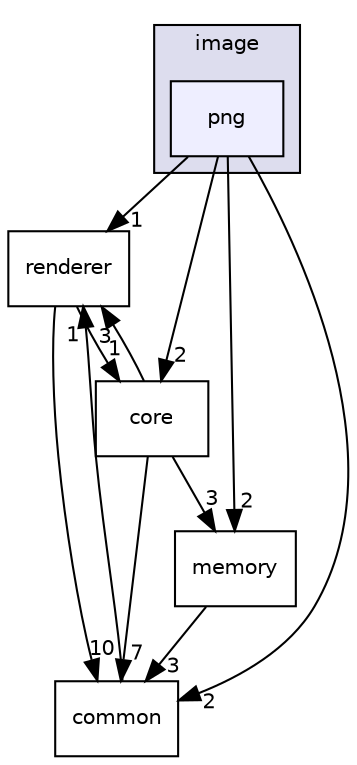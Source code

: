 digraph "C:/Harmony3/gfx/middleware/legato/library/src/gfx/legato/image/png" {
  compound=true
  node [ fontsize="10", fontname="Helvetica"];
  edge [ labelfontsize="10", labelfontname="Helvetica"];
  subgraph clusterdir_a224b2ae46ebf59712cee89356072640 {
    graph [ bgcolor="#ddddee", pencolor="black", label="image" fontname="Helvetica", fontsize="10", URL="dir_a224b2ae46ebf59712cee89356072640.html"]
  dir_6439880205d0f926198494eff4a760ae [shape=box, label="png", style="filled", fillcolor="#eeeeff", pencolor="black", URL="dir_6439880205d0f926198494eff4a760ae.html"];
  }
  dir_4c60f47fe0f5da8efc76de03351e9412 [shape=box label="renderer" URL="dir_4c60f47fe0f5da8efc76de03351e9412.html"];
  dir_fa88ddc64ba904bf53a6551717c775a1 [shape=box label="common" URL="dir_fa88ddc64ba904bf53a6551717c775a1.html"];
  dir_870591bf2aecf39269e187cdef73bf6e [shape=box label="memory" URL="dir_870591bf2aecf39269e187cdef73bf6e.html"];
  dir_aae68ab1def1d247cf35ee27b39d146a [shape=box label="core" URL="dir_aae68ab1def1d247cf35ee27b39d146a.html"];
  dir_4c60f47fe0f5da8efc76de03351e9412->dir_fa88ddc64ba904bf53a6551717c775a1 [headlabel="10", labeldistance=1.5 headhref="dir_000060_000051.html"];
  dir_4c60f47fe0f5da8efc76de03351e9412->dir_aae68ab1def1d247cf35ee27b39d146a [headlabel="1", labeldistance=1.5 headhref="dir_000060_000052.html"];
  dir_6439880205d0f926198494eff4a760ae->dir_4c60f47fe0f5da8efc76de03351e9412 [headlabel="1", labeldistance=1.5 headhref="dir_000057_000060.html"];
  dir_6439880205d0f926198494eff4a760ae->dir_fa88ddc64ba904bf53a6551717c775a1 [headlabel="2", labeldistance=1.5 headhref="dir_000057_000051.html"];
  dir_6439880205d0f926198494eff4a760ae->dir_870591bf2aecf39269e187cdef73bf6e [headlabel="2", labeldistance=1.5 headhref="dir_000057_000059.html"];
  dir_6439880205d0f926198494eff4a760ae->dir_aae68ab1def1d247cf35ee27b39d146a [headlabel="2", labeldistance=1.5 headhref="dir_000057_000052.html"];
  dir_fa88ddc64ba904bf53a6551717c775a1->dir_4c60f47fe0f5da8efc76de03351e9412 [headlabel="1", labeldistance=1.5 headhref="dir_000051_000060.html"];
  dir_870591bf2aecf39269e187cdef73bf6e->dir_fa88ddc64ba904bf53a6551717c775a1 [headlabel="3", labeldistance=1.5 headhref="dir_000059_000051.html"];
  dir_aae68ab1def1d247cf35ee27b39d146a->dir_4c60f47fe0f5da8efc76de03351e9412 [headlabel="3", labeldistance=1.5 headhref="dir_000052_000060.html"];
  dir_aae68ab1def1d247cf35ee27b39d146a->dir_fa88ddc64ba904bf53a6551717c775a1 [headlabel="7", labeldistance=1.5 headhref="dir_000052_000051.html"];
  dir_aae68ab1def1d247cf35ee27b39d146a->dir_870591bf2aecf39269e187cdef73bf6e [headlabel="3", labeldistance=1.5 headhref="dir_000052_000059.html"];
}
